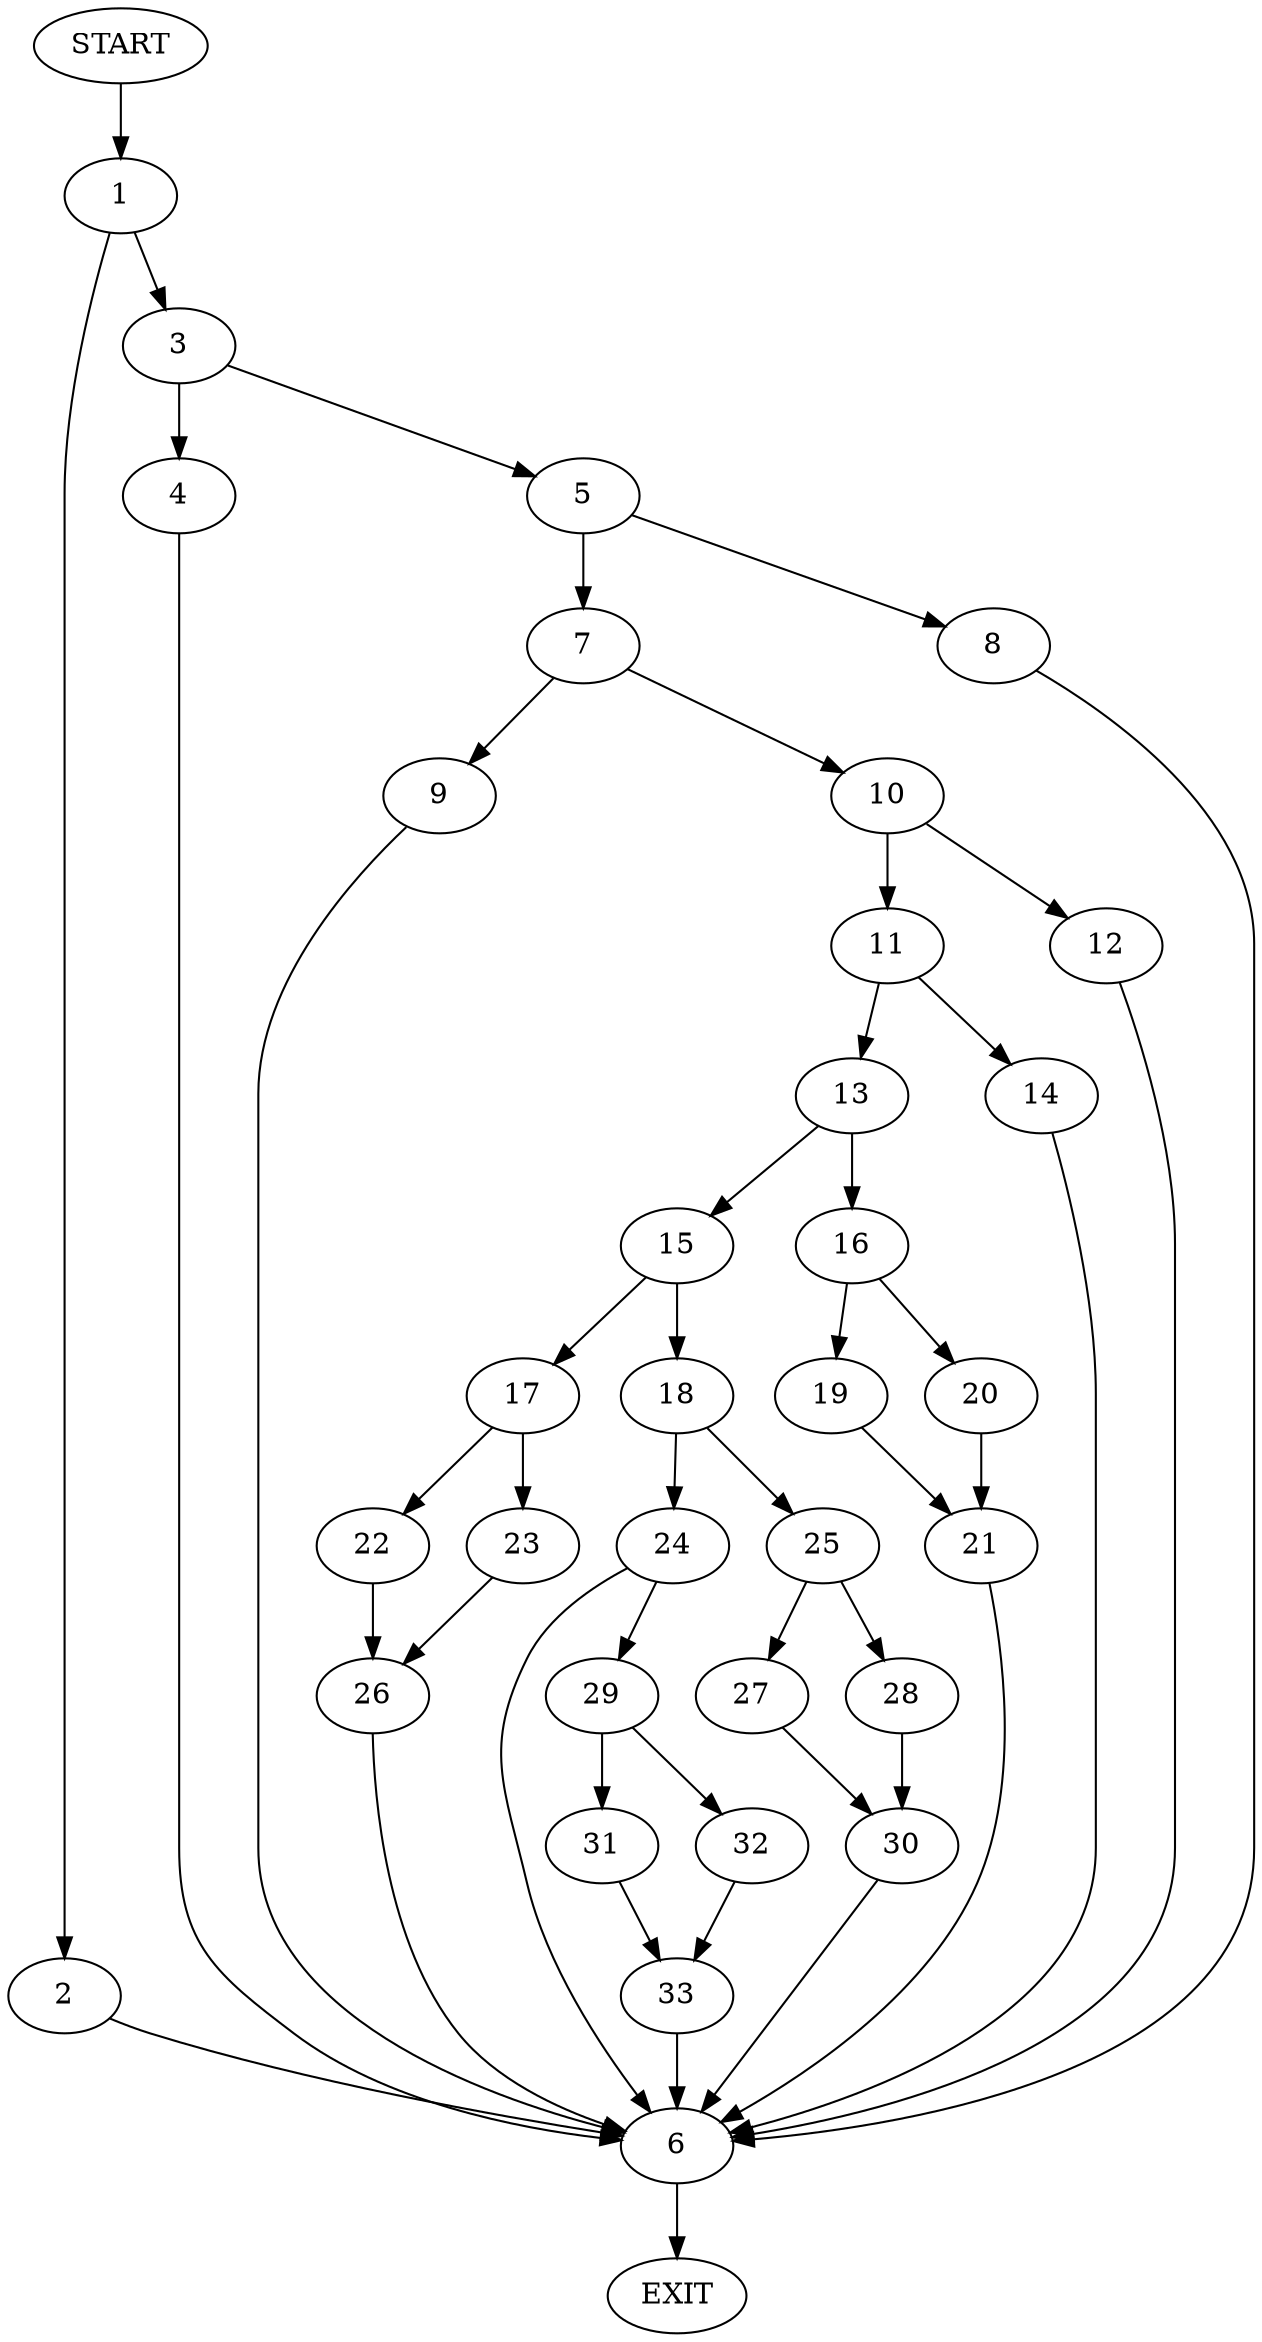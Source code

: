 digraph {
0 [label="START"]
34 [label="EXIT"]
0 -> 1
1 -> 2
1 -> 3
3 -> 4
3 -> 5
2 -> 6
6 -> 34
4 -> 6
5 -> 7
5 -> 8
7 -> 9
7 -> 10
8 -> 6
9 -> 6
10 -> 11
10 -> 12
12 -> 6
11 -> 13
11 -> 14
13 -> 15
13 -> 16
14 -> 6
15 -> 17
15 -> 18
16 -> 19
16 -> 20
20 -> 21
19 -> 21
21 -> 6
17 -> 22
17 -> 23
18 -> 24
18 -> 25
23 -> 26
22 -> 26
26 -> 6
25 -> 27
25 -> 28
24 -> 29
24 -> 6
28 -> 30
27 -> 30
30 -> 6
29 -> 31
29 -> 32
31 -> 33
32 -> 33
33 -> 6
}
